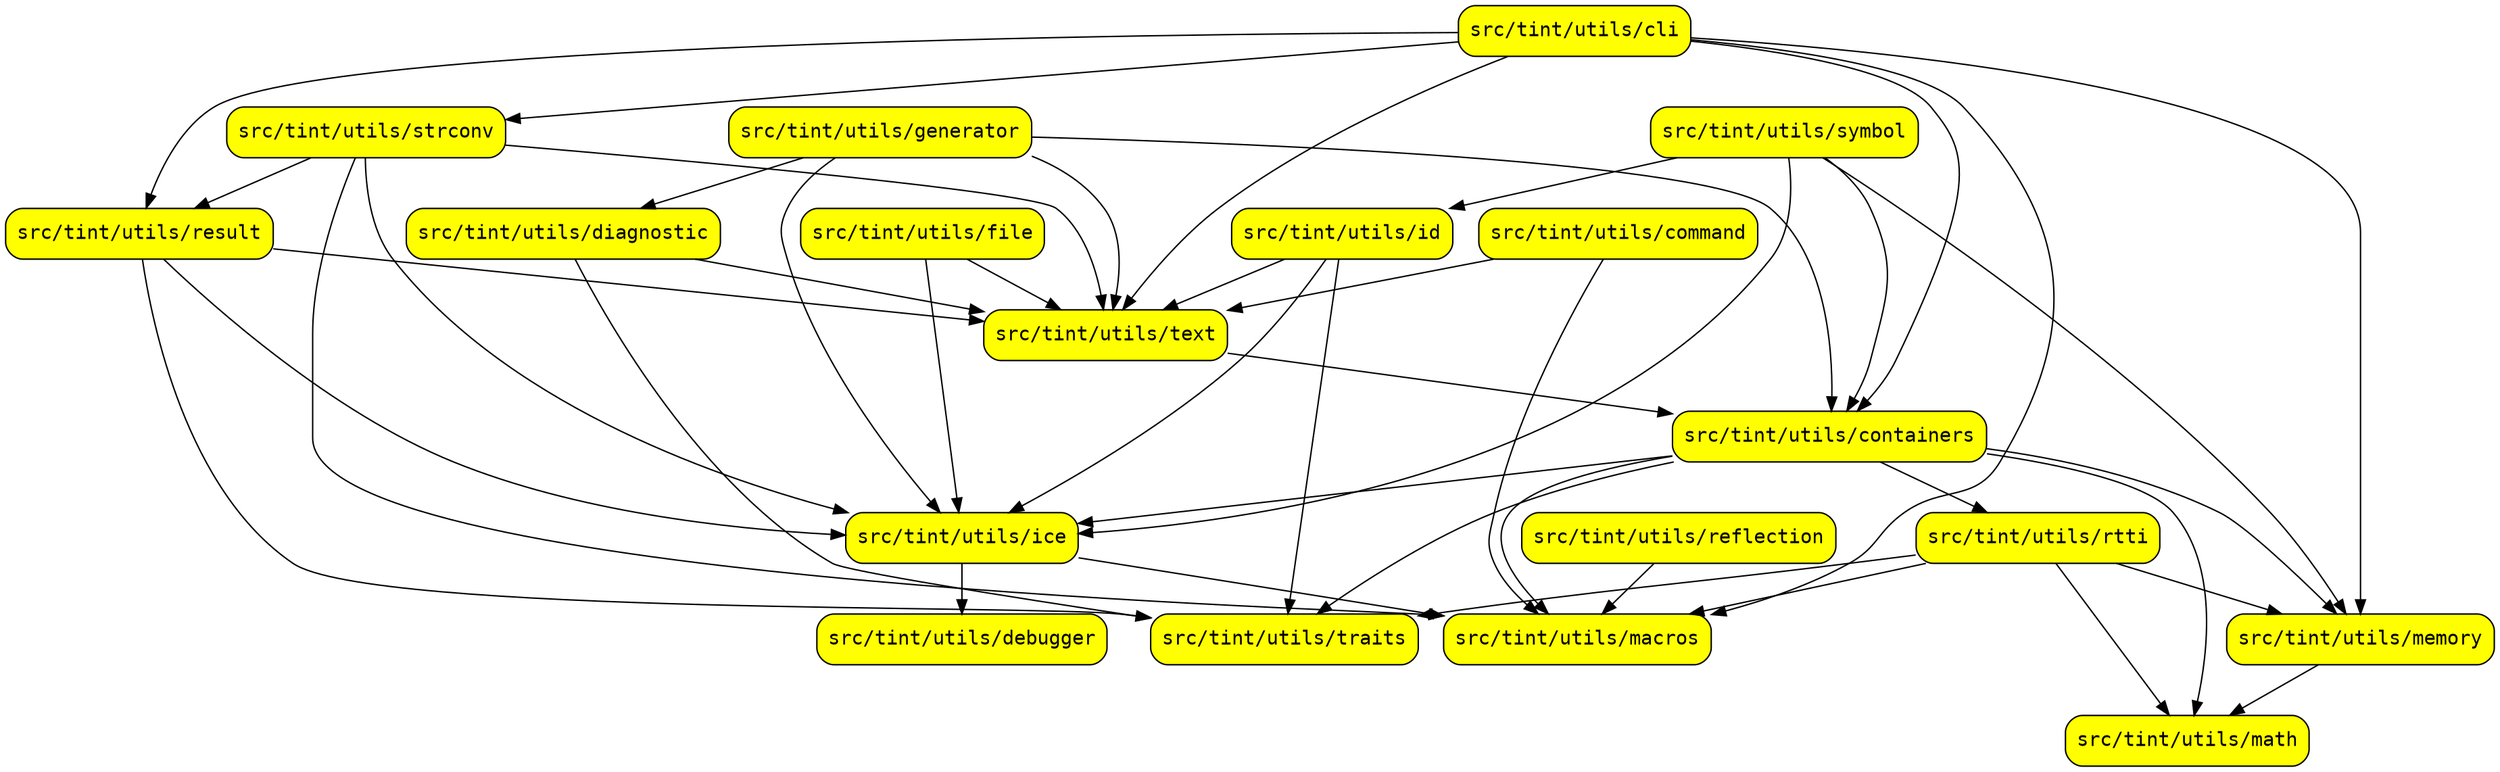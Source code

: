 strict digraph {
  node [ shape = "box" ]
  node [ fontname = "Courier" ]
  node [ fontsize = "14" ]
  node [ style = "filled,rounded" ]
  node [ fillcolor = "yellow" ]
  edge [ fontname = "Courier" ]
  edge [ fontsize = "12" ]
  n0 [label="src/tint/utils/cli"]
  n1 [label="src/tint/utils/command"]
  n2 [label="src/tint/utils/containers"]
  n3 [label="src/tint/utils/debugger"]
  n4 [label="src/tint/utils/diagnostic"]
  n5 [label="src/tint/utils/file"]
  n6 [label="src/tint/utils/generator"]
  n7 [label="src/tint/utils/ice"]
  n8 [label="src/tint/utils/id"]
  n9 [label="src/tint/utils/macros"]
  n10 [label="src/tint/utils/math"]
  n11 [label="src/tint/utils/memory"]
  n12 [label="src/tint/utils/reflection"]
  n13 [label="src/tint/utils/result"]
  n14 [label="src/tint/utils/rtti"]
  n15 [label="src/tint/utils/strconv"]
  n16 [label="src/tint/utils/symbol"]
  n17 [label="src/tint/utils/text"]
  n18 [label="src/tint/utils/traits"]
  n0 -> n2 [label=""]
  n0 -> n9 [label=""]
  n0 -> n11 [label=""]
  n0 -> n13 [label=""]
  n0 -> n15 [label=""]
  n0 -> n17 [label=""]
  n1 -> n9 [label=""]
  n1 -> n17 [label=""]
  n2 -> n7 [label=""]
  n2 -> n9 [label=""]
  n2 -> n10 [label=""]
  n2 -> n11 [label=""]
  n2 -> n14 [label=""]
  n2 -> n18 [label=""]
  n4 -> n17 [label=""]
  n4 -> n18 [label=""]
  n5 -> n7 [label=""]
  n5 -> n17 [label=""]
  n6 -> n2 [label=""]
  n6 -> n4 [label=""]
  n6 -> n7 [label=""]
  n6 -> n17 [label=""]
  n7 -> n3 [label=""]
  n7 -> n9 [label=""]
  n8 -> n7 [label=""]
  n8 -> n17 [label=""]
  n8 -> n18 [label=""]
  n11 -> n10 [label=""]
  n12 -> n9 [label=""]
  n13 -> n7 [label=""]
  n13 -> n17 [label=""]
  n13 -> n18 [label=""]
  n14 -> n9 [label=""]
  n14 -> n10 [label=""]
  n14 -> n11 [label=""]
  n14 -> n18 [label=""]
  n15 -> n7 [label=""]
  n15 -> n9 [label=""]
  n15 -> n13 [label=""]
  n15 -> n17 [label=""]
  n16 -> n2 [label=""]
  n16 -> n7 [label=""]
  n16 -> n8 [label=""]
  n16 -> n11 [label=""]
  n17 -> n2 [label=""]
}
